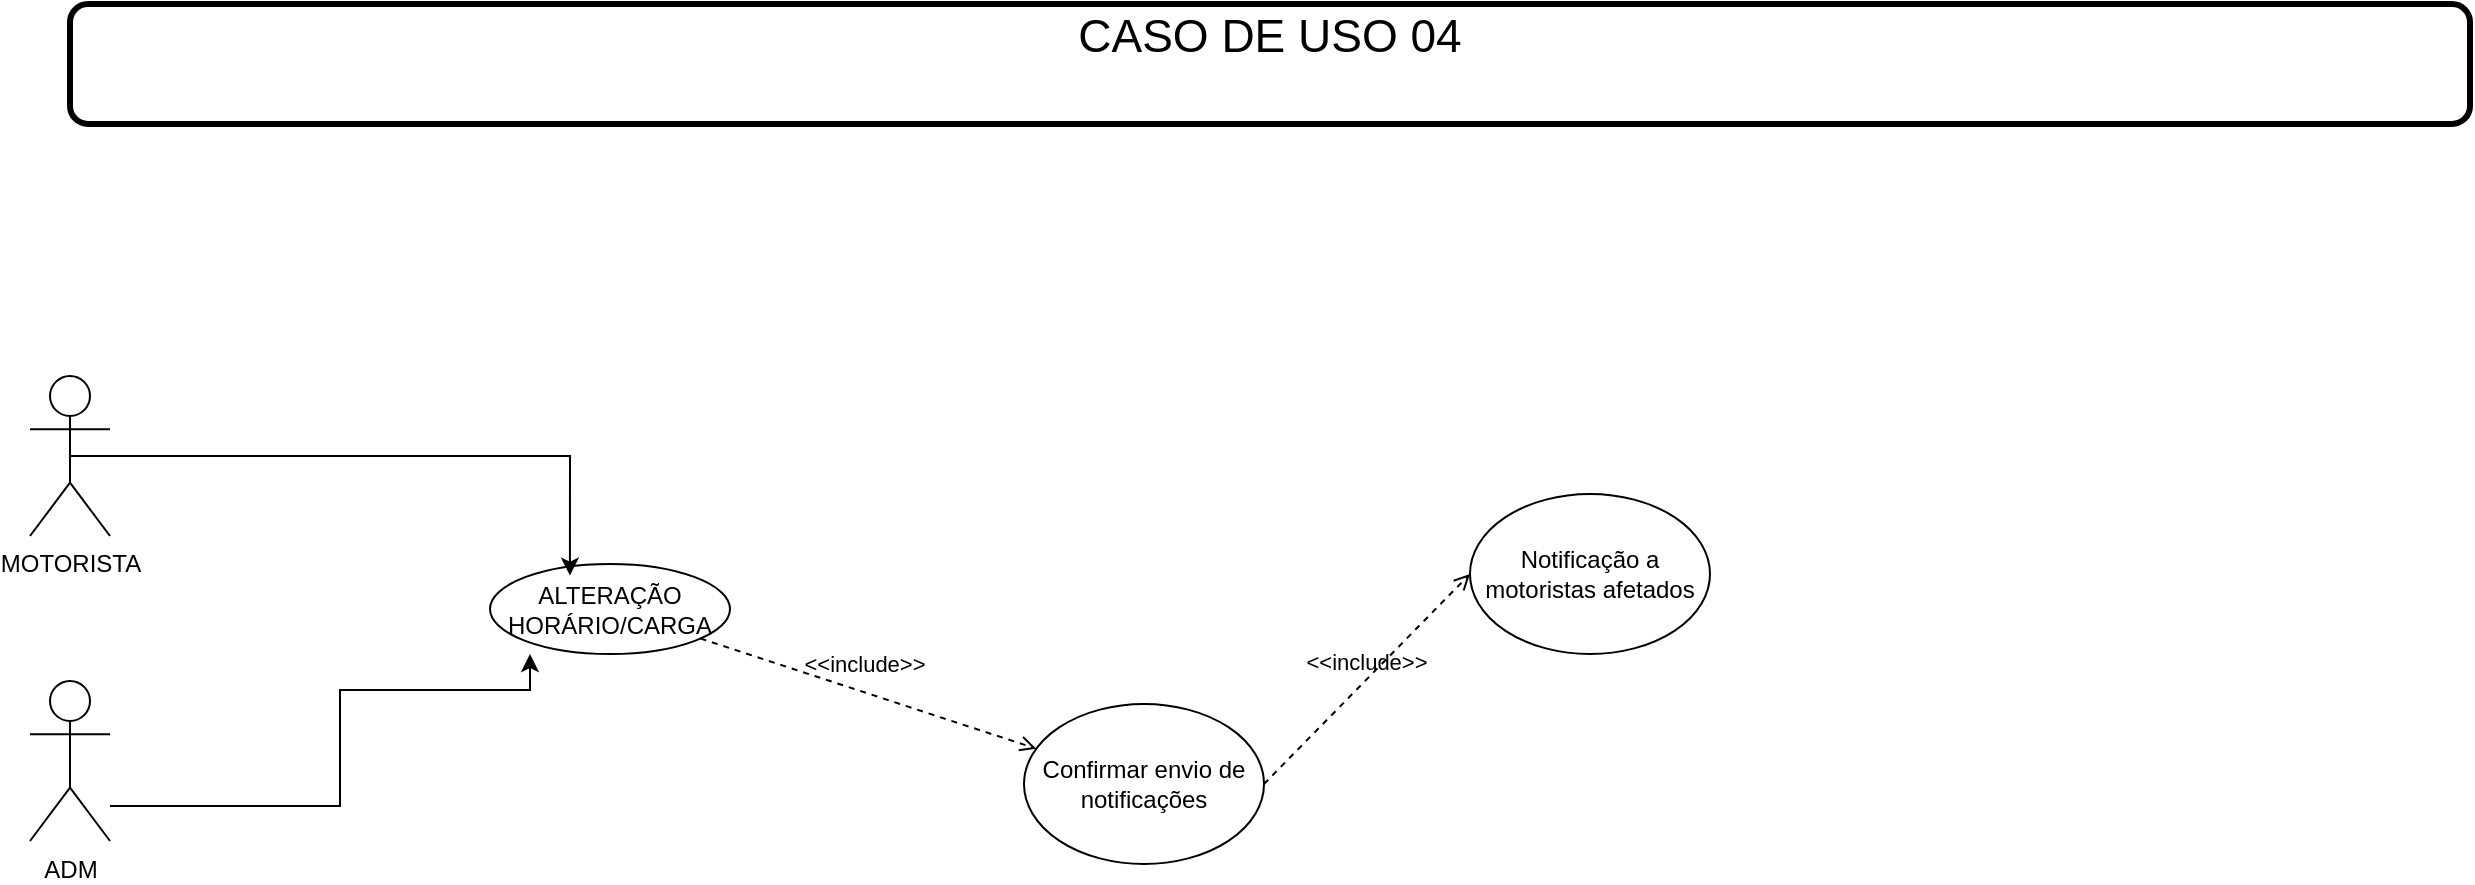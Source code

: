 <mxfile version="28.2.0">
  <diagram name="Página-1" id="ZmiVusArg0eAbAJM250A">
    <mxGraphModel dx="1489" dy="753" grid="1" gridSize="10" guides="1" tooltips="1" connect="1" arrows="1" fold="1" page="1" pageScale="1" pageWidth="827" pageHeight="1169" math="0" shadow="0">
      <root>
        <mxCell id="0" />
        <mxCell id="1" parent="0" />
        <mxCell id="7BSrLb9yEdah-kjwerx5-56" style="edgeStyle=orthogonalEdgeStyle;rounded=0;orthogonalLoop=1;jettySize=auto;html=1;entryX=0;entryY=0.5;entryDx=0;entryDy=0;" edge="1" parent="1" source="7BSrLb9yEdah-kjwerx5-57">
          <mxGeometry relative="1" as="geometry">
            <mxPoint x="370" y="821" as="sourcePoint" />
            <mxPoint x="580" y="745" as="targetPoint" />
            <Array as="points">
              <mxPoint x="485" y="821" />
              <mxPoint x="485" y="763" />
              <mxPoint x="580" y="763" />
            </Array>
          </mxGeometry>
        </mxCell>
        <mxCell id="7BSrLb9yEdah-kjwerx5-57" value="ADM" style="shape=umlActor;verticalLabelPosition=bottom;verticalAlign=top;html=1;outlineConnect=0;" vertex="1" parent="1">
          <mxGeometry x="330" y="758.5" width="40" height="80" as="geometry" />
        </mxCell>
        <mxCell id="7BSrLb9yEdah-kjwerx5-58" value="ALTERAÇÃO&lt;div&gt;HORÁRIO/CARGA&lt;/div&gt;" style="ellipse;whiteSpace=wrap;html=1;" vertex="1" parent="1">
          <mxGeometry x="560" y="700" width="120" height="45" as="geometry" />
        </mxCell>
        <mxCell id="7BSrLb9yEdah-kjwerx5-59" value="Confirmar envio de notificações" style="ellipse;whiteSpace=wrap;html=1;" vertex="1" parent="1">
          <mxGeometry x="827" y="770" width="120" height="80" as="geometry" />
        </mxCell>
        <mxCell id="7BSrLb9yEdah-kjwerx5-60" value="Notificação a motoristas afetados" style="ellipse;whiteSpace=wrap;html=1;" vertex="1" parent="1">
          <mxGeometry x="1050" y="665" width="120" height="80" as="geometry" />
        </mxCell>
        <mxCell id="7BSrLb9yEdah-kjwerx5-61" value="MOTORISTA" style="shape=umlActor;verticalLabelPosition=bottom;verticalAlign=top;html=1;outlineConnect=0;" vertex="1" parent="1">
          <mxGeometry x="330" y="606" width="40" height="80" as="geometry" />
        </mxCell>
        <mxCell id="7BSrLb9yEdah-kjwerx5-62" value="&amp;lt;&amp;lt;include&amp;gt;&amp;gt;" style="html=1;verticalAlign=bottom;labelBackgroundColor=none;endArrow=open;endFill=0;dashed=1;rounded=0;" edge="1" parent="1" source="7BSrLb9yEdah-kjwerx5-58" target="7BSrLb9yEdah-kjwerx5-59">
          <mxGeometry x="-0.051" y="5" width="160" relative="1" as="geometry">
            <mxPoint x="766.996" y="452.716" as="sourcePoint" />
            <mxPoint x="877.57" y="406" as="targetPoint" />
            <mxPoint as="offset" />
          </mxGeometry>
        </mxCell>
        <mxCell id="7BSrLb9yEdah-kjwerx5-63" value="&amp;lt;&amp;lt;include&amp;gt;&amp;gt;" style="html=1;verticalAlign=bottom;labelBackgroundColor=none;endArrow=open;endFill=0;dashed=1;rounded=0;exitX=1;exitY=0.5;exitDx=0;exitDy=0;entryX=0;entryY=0.5;entryDx=0;entryDy=0;" edge="1" parent="1" source="7BSrLb9yEdah-kjwerx5-59" target="7BSrLb9yEdah-kjwerx5-60">
          <mxGeometry width="160" relative="1" as="geometry">
            <mxPoint x="960" y="376" as="sourcePoint" />
            <mxPoint x="1120" y="376" as="targetPoint" />
          </mxGeometry>
        </mxCell>
        <mxCell id="7BSrLb9yEdah-kjwerx5-64" value="CASO DE USO 04&lt;div&gt;&lt;br&gt;&lt;/div&gt;" style="rounded=1;whiteSpace=wrap;html=1;strokeWidth=3;fontSize=23;" vertex="1" parent="1">
          <mxGeometry x="350" y="420" width="1200" height="60" as="geometry" />
        </mxCell>
        <mxCell id="7BSrLb9yEdah-kjwerx5-65" style="edgeStyle=orthogonalEdgeStyle;rounded=0;orthogonalLoop=1;jettySize=auto;html=1;entryX=0.333;entryY=0.129;entryDx=0;entryDy=0;exitX=0.5;exitY=0.5;exitDx=0;exitDy=0;exitPerimeter=0;entryPerimeter=0;" edge="1" parent="1" source="7BSrLb9yEdah-kjwerx5-61" target="7BSrLb9yEdah-kjwerx5-58">
          <mxGeometry relative="1" as="geometry">
            <mxPoint x="390" y="616" as="sourcePoint" />
            <mxPoint x="550" y="616" as="targetPoint" />
          </mxGeometry>
        </mxCell>
      </root>
    </mxGraphModel>
  </diagram>
</mxfile>
